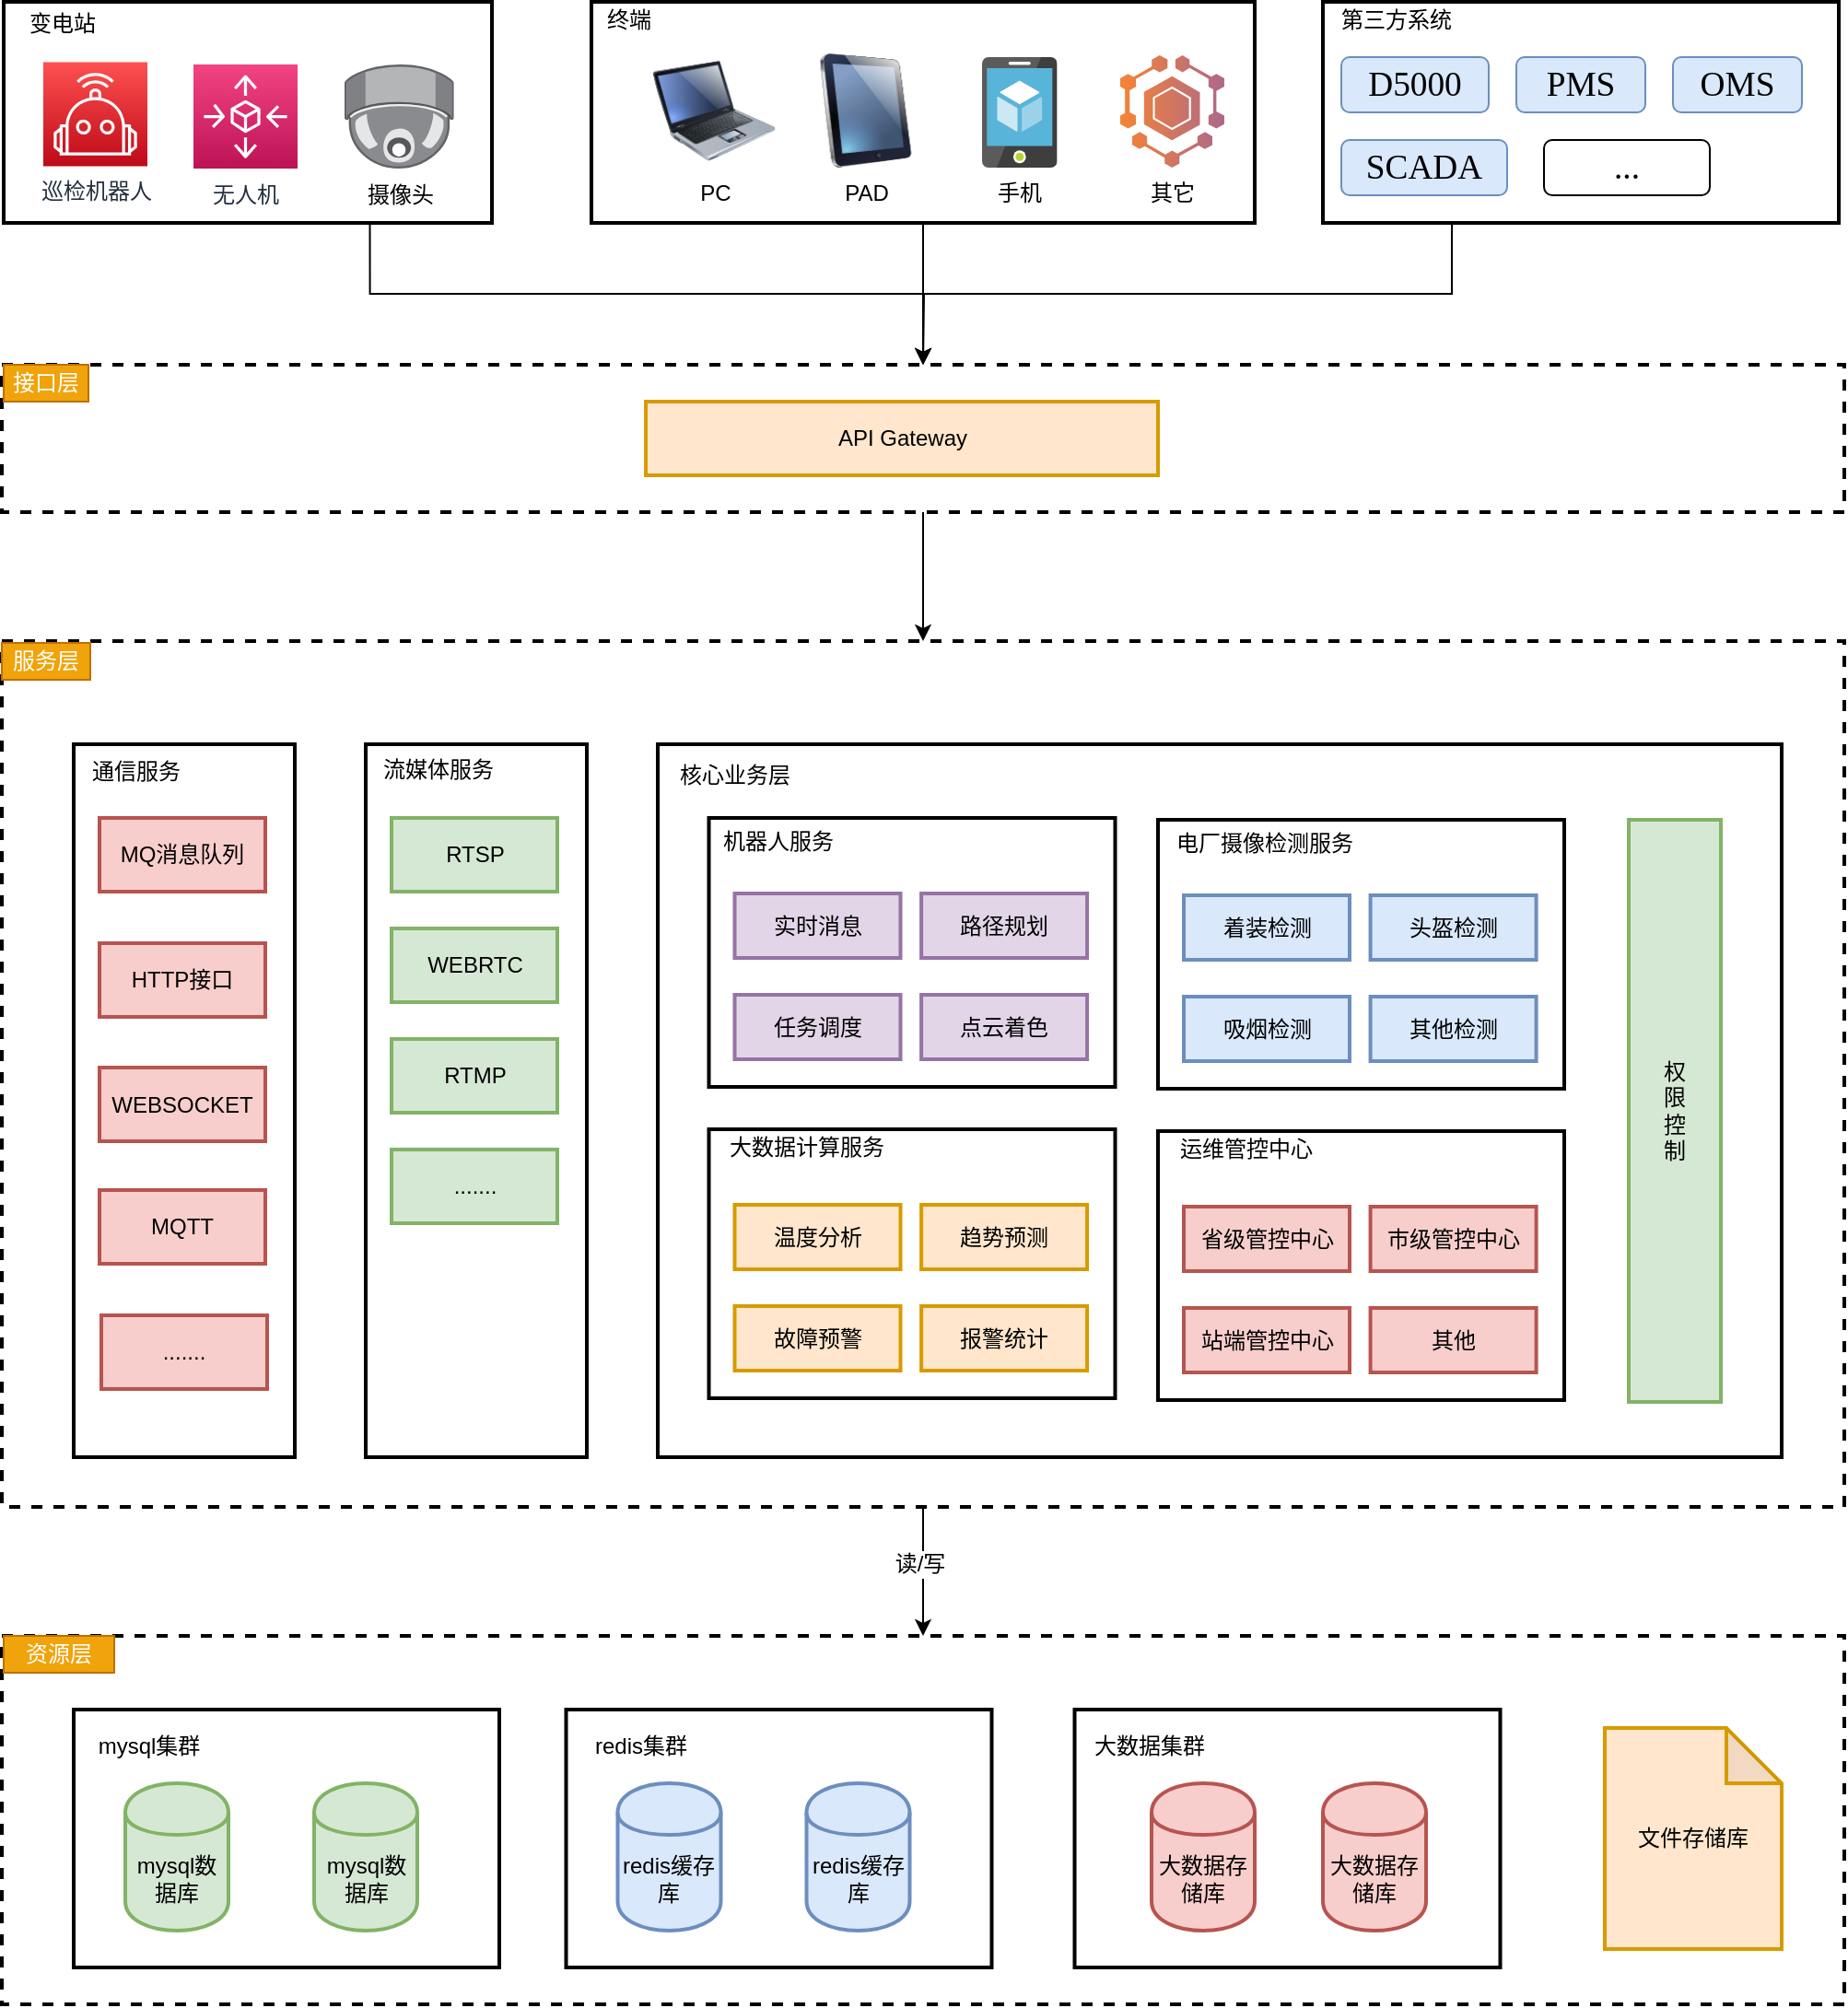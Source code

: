 <mxfile version="12.8.8" type="github">
  <diagram id="68AKn7hBrkc6Hizn51Uo" name="第 1 页">
    <mxGraphModel dx="1331" dy="726" grid="1" gridSize="10" guides="1" tooltips="1" connect="1" arrows="1" fold="1" page="1" pageScale="1" pageWidth="2354" pageHeight="1336" math="0" shadow="0">
      <root>
        <mxCell id="0" />
        <mxCell id="1" parent="0" />
        <mxCell id="wY_InP9v4MQlX6HiAcbp-243" style="edgeStyle=orthogonalEdgeStyle;rounded=0;orthogonalLoop=1;jettySize=auto;html=1;exitX=0.5;exitY=1;exitDx=0;exitDy=0;entryX=0.5;entryY=0;entryDx=0;entryDy=0;" edge="1" parent="1" source="wY_InP9v4MQlX6HiAcbp-240" target="wY_InP9v4MQlX6HiAcbp-54">
          <mxGeometry relative="1" as="geometry" />
        </mxCell>
        <mxCell id="wY_InP9v4MQlX6HiAcbp-244" value="读/写" style="text;html=1;align=center;verticalAlign=middle;resizable=0;points=[];labelBackgroundColor=#ffffff;" vertex="1" connectable="0" parent="wY_InP9v4MQlX6HiAcbp-243">
          <mxGeometry x="-0.121" y="-2" relative="1" as="geometry">
            <mxPoint as="offset" />
          </mxGeometry>
        </mxCell>
        <mxCell id="wY_InP9v4MQlX6HiAcbp-240" value="" style="rounded=0;whiteSpace=wrap;html=1;labelBackgroundColor=none;strokeWidth=2;fillColor=none;dashed=1;" vertex="1" parent="1">
          <mxGeometry x="170" y="430" width="1000" height="470" as="geometry" />
        </mxCell>
        <mxCell id="wY_InP9v4MQlX6HiAcbp-236" value="" style="rounded=0;whiteSpace=wrap;html=1;labelBackgroundColor=none;strokeWidth=2;fillColor=none;" vertex="1" parent="1">
          <mxGeometry x="752.25" y="1010" width="231" height="140" as="geometry" />
        </mxCell>
        <mxCell id="wY_InP9v4MQlX6HiAcbp-54" value="" style="rounded=0;whiteSpace=wrap;html=1;labelBackgroundColor=none;strokeWidth=2;fillColor=none;dashed=1;" vertex="1" parent="1">
          <mxGeometry x="170" y="970" width="1000" height="200" as="geometry" />
        </mxCell>
        <mxCell id="wY_InP9v4MQlX6HiAcbp-229" value="" style="rounded=0;whiteSpace=wrap;html=1;labelBackgroundColor=none;strokeWidth=2;fillColor=none;" vertex="1" parent="1">
          <mxGeometry x="209" y="1010" width="231" height="140" as="geometry" />
        </mxCell>
        <mxCell id="wY_InP9v4MQlX6HiAcbp-217" value="" style="rounded=0;whiteSpace=wrap;html=1;labelBackgroundColor=none;strokeWidth=2;fillColor=none;" vertex="1" parent="1">
          <mxGeometry x="526" y="486" width="610" height="387" as="geometry" />
        </mxCell>
        <mxCell id="wY_InP9v4MQlX6HiAcbp-31" value="" style="rounded=0;whiteSpace=wrap;html=1;labelBackgroundColor=none;strokeWidth=2;fillColor=none;" vertex="1" parent="1">
          <mxGeometry x="553.75" y="526" width="220.5" height="146" as="geometry" />
        </mxCell>
        <mxCell id="wY_InP9v4MQlX6HiAcbp-221" style="edgeStyle=orthogonalEdgeStyle;rounded=0;orthogonalLoop=1;jettySize=auto;html=1;exitX=0.5;exitY=1;exitDx=0;exitDy=0;" edge="1" parent="1" source="wY_InP9v4MQlX6HiAcbp-1">
          <mxGeometry relative="1" as="geometry">
            <mxPoint x="670.0" y="280" as="targetPoint" />
          </mxGeometry>
        </mxCell>
        <mxCell id="wY_InP9v4MQlX6HiAcbp-1" value="" style="rounded=0;whiteSpace=wrap;html=1;strokeWidth=2;" vertex="1" parent="1">
          <mxGeometry x="490" y="83" width="360" height="120" as="geometry" />
        </mxCell>
        <mxCell id="wY_InP9v4MQlX6HiAcbp-222" style="edgeStyle=orthogonalEdgeStyle;rounded=0;orthogonalLoop=1;jettySize=auto;html=1;exitX=0.25;exitY=1;exitDx=0;exitDy=0;" edge="1" parent="1" source="wY_InP9v4MQlX6HiAcbp-2">
          <mxGeometry relative="1" as="geometry">
            <mxPoint x="670.0" y="280" as="targetPoint" />
          </mxGeometry>
        </mxCell>
        <mxCell id="wY_InP9v4MQlX6HiAcbp-2" value="" style="rounded=0;whiteSpace=wrap;html=1;strokeWidth=2;" vertex="1" parent="1">
          <mxGeometry x="887" y="83" width="280" height="120" as="geometry" />
        </mxCell>
        <mxCell id="wY_InP9v4MQlX6HiAcbp-3" value="终端" style="text;html=1;strokeColor=none;fillColor=none;align=center;verticalAlign=middle;whiteSpace=wrap;rounded=0;" vertex="1" parent="1">
          <mxGeometry x="490" y="83" width="41" height="20" as="geometry" />
        </mxCell>
        <mxCell id="wY_InP9v4MQlX6HiAcbp-4" value="第三方系统" style="text;html=1;strokeColor=none;fillColor=none;align=center;verticalAlign=middle;whiteSpace=wrap;rounded=0;" vertex="1" parent="1">
          <mxGeometry x="887" y="83" width="80" height="20" as="geometry" />
        </mxCell>
        <mxCell id="wY_InP9v4MQlX6HiAcbp-5" value="&lt;span lang=&quot;EN-US&quot; style=&quot;white-space: normal ; font-size: 14pt ; font-family: &amp;#34;tim&amp;#34; , serif&quot;&gt;D5000&lt;/span&gt;&lt;span style=&quot;font-size: medium ; white-space: normal&quot;&gt;&lt;/span&gt;" style="rounded=1;whiteSpace=wrap;html=1;fillColor=#dae8fc;strokeColor=#6c8ebf;" vertex="1" parent="1">
          <mxGeometry x="897" y="113" width="80" height="30" as="geometry" />
        </mxCell>
        <mxCell id="wY_InP9v4MQlX6HiAcbp-6" value="&lt;span lang=&quot;EN-US&quot; style=&quot;white-space: normal ; font-size: 14pt ; font-family: &amp;#34;tim&amp;#34; , serif&quot;&gt;PMS&lt;/span&gt;&lt;span style=&quot;font-size: medium ; white-space: normal&quot;&gt;&lt;/span&gt;" style="rounded=1;whiteSpace=wrap;html=1;fillColor=#dae8fc;strokeColor=#6c8ebf;" vertex="1" parent="1">
          <mxGeometry x="992" y="113" width="70" height="30" as="geometry" />
        </mxCell>
        <mxCell id="wY_InP9v4MQlX6HiAcbp-7" value="&lt;span lang=&quot;EN-US&quot; style=&quot;font-size: 14pt ; font-family: &amp;#34;tim&amp;#34; , serif&quot;&gt;OMS&lt;/span&gt;&lt;span style=&quot;font-size: medium&quot;&gt;&lt;/span&gt;" style="rounded=1;whiteSpace=wrap;html=1;fillColor=#dae8fc;strokeColor=#6c8ebf;" vertex="1" parent="1">
          <mxGeometry x="1077" y="113" width="70" height="30" as="geometry" />
        </mxCell>
        <mxCell id="wY_InP9v4MQlX6HiAcbp-8" value="&lt;span lang=&quot;EN-US&quot; style=&quot;font-size: 14pt ; font-family: &amp;#34;tim&amp;#34; , serif&quot;&gt;SCADA&lt;/span&gt;&lt;span style=&quot;font-size: medium&quot;&gt;&lt;/span&gt;" style="rounded=1;whiteSpace=wrap;html=1;fillColor=#dae8fc;strokeColor=#6c8ebf;" vertex="1" parent="1">
          <mxGeometry x="897" y="158" width="90" height="30" as="geometry" />
        </mxCell>
        <mxCell id="wY_InP9v4MQlX6HiAcbp-9" value="&lt;span lang=&quot;EN-US&quot; style=&quot;font-size: 14pt ; font-family: &amp;#34;tim&amp;#34; , serif&quot;&gt;...&lt;/span&gt;&lt;span style=&quot;font-size: medium&quot;&gt;&lt;/span&gt;" style="rounded=1;whiteSpace=wrap;html=1;" vertex="1" parent="1">
          <mxGeometry x="1007" y="158" width="90" height="30" as="geometry" />
        </mxCell>
        <mxCell id="wY_InP9v4MQlX6HiAcbp-13" value="手机" style="aspect=fixed;html=1;points=[];align=center;image;fontSize=12;image=img/lib/mscae/App_Service_Mobile_App.svg;" vertex="1" parent="1">
          <mxGeometry x="702" y="113" width="40.8" height="60" as="geometry" />
        </mxCell>
        <mxCell id="wY_InP9v4MQlX6HiAcbp-15" value="其它" style="outlineConnect=0;dashed=0;verticalLabelPosition=bottom;verticalAlign=top;align=center;html=1;shape=mxgraph.aws3.mobile_hub;fillColor=#AD688A;gradientColor=#F58435;gradientDirection=west;pointerEvents=1" vertex="1" parent="1">
          <mxGeometry x="777" y="112" width="56.48" height="61" as="geometry" />
        </mxCell>
        <mxCell id="wY_InP9v4MQlX6HiAcbp-242" style="edgeStyle=orthogonalEdgeStyle;rounded=0;orthogonalLoop=1;jettySize=auto;html=1;exitX=0.5;exitY=1;exitDx=0;exitDy=0;entryX=0.5;entryY=0;entryDx=0;entryDy=0;" edge="1" parent="1" source="wY_InP9v4MQlX6HiAcbp-16" target="wY_InP9v4MQlX6HiAcbp-240">
          <mxGeometry relative="1" as="geometry" />
        </mxCell>
        <mxCell id="wY_InP9v4MQlX6HiAcbp-16" value="" style="rounded=0;whiteSpace=wrap;html=1;strokeWidth=2;dashed=1;" vertex="1" parent="1">
          <mxGeometry x="170" y="280" width="1000" height="80" as="geometry" />
        </mxCell>
        <mxCell id="wY_InP9v4MQlX6HiAcbp-17" value="API Gateway" style="rounded=0;whiteSpace=wrap;html=1;strokeWidth=2;fillColor=#ffe6cc;strokeColor=#d79b00;" vertex="1" parent="1">
          <mxGeometry x="519.5" y="300" width="278" height="40" as="geometry" />
        </mxCell>
        <mxCell id="wY_InP9v4MQlX6HiAcbp-18" value="接口层" style="text;html=1;strokeColor=#BD7000;fillColor=#f0a30a;align=center;verticalAlign=middle;whiteSpace=wrap;rounded=0;fontColor=#ffffff;" vertex="1" parent="1">
          <mxGeometry x="171" y="280" width="46" height="20" as="geometry" />
        </mxCell>
        <mxCell id="wY_InP9v4MQlX6HiAcbp-21" value="核心业务层" style="text;html=1;strokeColor=none;fillColor=none;align=center;verticalAlign=middle;whiteSpace=wrap;rounded=0;labelBackgroundColor=none;" vertex="1" parent="1">
          <mxGeometry x="528" y="493" width="80" height="20" as="geometry" />
        </mxCell>
        <mxCell id="wY_InP9v4MQlX6HiAcbp-22" value="" style="rounded=0;whiteSpace=wrap;html=1;labelBackgroundColor=none;strokeWidth=2;fillColor=none;" vertex="1" parent="1">
          <mxGeometry x="209" y="486" width="120" height="387" as="geometry" />
        </mxCell>
        <mxCell id="wY_InP9v4MQlX6HiAcbp-23" value="通信服务" style="text;html=1;strokeColor=none;fillColor=none;align=center;verticalAlign=middle;whiteSpace=wrap;rounded=0;labelBackgroundColor=none;" vertex="1" parent="1">
          <mxGeometry x="210" y="491" width="66" height="20" as="geometry" />
        </mxCell>
        <mxCell id="wY_InP9v4MQlX6HiAcbp-25" value="MQ消息队列" style="rounded=0;whiteSpace=wrap;html=1;labelBackgroundColor=none;strokeWidth=2;fillColor=#f8cecc;strokeColor=#b85450;" vertex="1" parent="1">
          <mxGeometry x="223" y="526" width="90" height="40" as="geometry" />
        </mxCell>
        <mxCell id="wY_InP9v4MQlX6HiAcbp-26" value="HTTP接口" style="rounded=0;whiteSpace=wrap;html=1;labelBackgroundColor=none;strokeWidth=2;fillColor=#f8cecc;strokeColor=#b85450;" vertex="1" parent="1">
          <mxGeometry x="223" y="594" width="90" height="40" as="geometry" />
        </mxCell>
        <mxCell id="wY_InP9v4MQlX6HiAcbp-28" value="WEBSOCKET" style="rounded=0;whiteSpace=wrap;html=1;labelBackgroundColor=none;strokeWidth=2;fillColor=#f8cecc;strokeColor=#b85450;" vertex="1" parent="1">
          <mxGeometry x="223" y="661.5" width="90" height="40" as="geometry" />
        </mxCell>
        <mxCell id="wY_InP9v4MQlX6HiAcbp-29" value="MQTT" style="rounded=0;whiteSpace=wrap;html=1;labelBackgroundColor=none;strokeWidth=2;fillColor=#f8cecc;strokeColor=#b85450;" vertex="1" parent="1">
          <mxGeometry x="223" y="728" width="90" height="40" as="geometry" />
        </mxCell>
        <mxCell id="wY_InP9v4MQlX6HiAcbp-30" value="......." style="rounded=0;whiteSpace=wrap;html=1;labelBackgroundColor=none;strokeWidth=2;fillColor=#f8cecc;strokeColor=#b85450;" vertex="1" parent="1">
          <mxGeometry x="224" y="796" width="90" height="40" as="geometry" />
        </mxCell>
        <mxCell id="wY_InP9v4MQlX6HiAcbp-32" value="权&lt;br&gt;限&lt;br&gt;控&lt;br&gt;制" style="rounded=0;whiteSpace=wrap;html=1;labelBackgroundColor=none;strokeWidth=2;fillColor=#d5e8d4;strokeColor=#82b366;" vertex="1" parent="1">
          <mxGeometry x="1053" y="527" width="50" height="316" as="geometry" />
        </mxCell>
        <mxCell id="wY_InP9v4MQlX6HiAcbp-55" value="资源层" style="text;html=1;strokeColor=#BD7000;fillColor=#f0a30a;align=center;verticalAlign=middle;whiteSpace=wrap;rounded=0;labelBackgroundColor=none;fontColor=#ffffff;" vertex="1" parent="1">
          <mxGeometry x="171" y="970" width="60" height="20" as="geometry" />
        </mxCell>
        <mxCell id="wY_InP9v4MQlX6HiAcbp-58" value="mysql数据库" style="shape=cylinder;whiteSpace=wrap;html=1;boundedLbl=1;backgroundOutline=1;labelBackgroundColor=none;strokeWidth=2;fillColor=#d5e8d4;strokeColor=#82b366;" vertex="1" parent="1">
          <mxGeometry x="237" y="1050" width="56" height="80" as="geometry" />
        </mxCell>
        <mxCell id="wY_InP9v4MQlX6HiAcbp-63" value="文件存储库" style="shape=note;whiteSpace=wrap;html=1;backgroundOutline=1;darkOpacity=0.05;labelBackgroundColor=none;strokeWidth=2;fillColor=#ffe6cc;strokeColor=#d79b00;" vertex="1" parent="1">
          <mxGeometry x="1040" y="1020" width="96" height="120" as="geometry" />
        </mxCell>
        <mxCell id="wY_InP9v4MQlX6HiAcbp-69" value="大数据存储库" style="shape=cylinder;whiteSpace=wrap;html=1;boundedLbl=1;backgroundOutline=1;labelBackgroundColor=none;strokeWidth=2;fillColor=#f8cecc;strokeColor=#b85450;" vertex="1" parent="1">
          <mxGeometry x="794" y="1050" width="56" height="80" as="geometry" />
        </mxCell>
        <mxCell id="wY_InP9v4MQlX6HiAcbp-103" value="机器人服务" style="text;html=1;strokeColor=none;fillColor=none;align=center;verticalAlign=middle;whiteSpace=wrap;rounded=0;labelBackgroundColor=none;" vertex="1" parent="1">
          <mxGeometry x="559.25" y="529" width="65" height="20" as="geometry" />
        </mxCell>
        <mxCell id="wY_InP9v4MQlX6HiAcbp-106" value="路径规划" style="rounded=0;whiteSpace=wrap;html=1;labelBackgroundColor=none;strokeWidth=2;fillColor=#e1d5e7;strokeColor=#9673a6;" vertex="1" parent="1">
          <mxGeometry x="669.05" y="567" width="90" height="35" as="geometry" />
        </mxCell>
        <mxCell id="wY_InP9v4MQlX6HiAcbp-107" value="实时消息" style="rounded=0;whiteSpace=wrap;html=1;labelBackgroundColor=none;strokeWidth=2;fillColor=#e1d5e7;strokeColor=#9673a6;" vertex="1" parent="1">
          <mxGeometry x="567.75" y="567" width="90" height="35" as="geometry" />
        </mxCell>
        <mxCell id="wY_InP9v4MQlX6HiAcbp-108" value="任务调度" style="rounded=0;whiteSpace=wrap;html=1;labelBackgroundColor=none;strokeWidth=2;fillColor=#e1d5e7;strokeColor=#9673a6;" vertex="1" parent="1">
          <mxGeometry x="567.75" y="622" width="90" height="35" as="geometry" />
        </mxCell>
        <mxCell id="wY_InP9v4MQlX6HiAcbp-109" value="点云着色" style="rounded=0;whiteSpace=wrap;html=1;labelBackgroundColor=none;strokeWidth=2;fillColor=#e1d5e7;strokeColor=#9673a6;" vertex="1" parent="1">
          <mxGeometry x="669.05" y="622" width="90" height="35" as="geometry" />
        </mxCell>
        <mxCell id="wY_InP9v4MQlX6HiAcbp-150" value="PAD" style="image;html=1;labelBackgroundColor=#ffffff;image=img/lib/clip_art/computers/iPad_128x128.png;strokeWidth=2;fillColor=none;" vertex="1" parent="1">
          <mxGeometry x="608" y="111" width="62" height="62" as="geometry" />
        </mxCell>
        <mxCell id="wY_InP9v4MQlX6HiAcbp-160" value="PC" style="image;html=1;labelBackgroundColor=#ffffff;image=img/lib/clip_art/computers/Laptop_128x128.png;strokeWidth=2;fillColor=none;" vertex="1" parent="1">
          <mxGeometry x="523.5" y="111" width="66.5" height="62" as="geometry" />
        </mxCell>
        <mxCell id="wY_InP9v4MQlX6HiAcbp-220" style="edgeStyle=orthogonalEdgeStyle;rounded=0;orthogonalLoop=1;jettySize=auto;html=1;exitX=0.75;exitY=1;exitDx=0;exitDy=0;" edge="1" parent="1" source="wY_InP9v4MQlX6HiAcbp-163" target="wY_InP9v4MQlX6HiAcbp-16">
          <mxGeometry relative="1" as="geometry" />
        </mxCell>
        <mxCell id="wY_InP9v4MQlX6HiAcbp-163" value="" style="rounded=0;whiteSpace=wrap;html=1;labelBackgroundColor=none;strokeWidth=2;fillColor=none;" vertex="1" parent="1">
          <mxGeometry x="171" y="83" width="265" height="120" as="geometry" />
        </mxCell>
        <mxCell id="wY_InP9v4MQlX6HiAcbp-164" value="巡检机器人" style="outlineConnect=0;fontColor=#232F3E;gradientColor=#FE5151;gradientDirection=north;fillColor=#BE0917;strokeColor=#ffffff;dashed=0;verticalLabelPosition=bottom;verticalAlign=top;align=center;html=1;fontSize=12;fontStyle=0;aspect=fixed;shape=mxgraph.aws4.resourceIcon;resIcon=mxgraph.aws4.robotics;labelBackgroundColor=none;" vertex="1" parent="1">
          <mxGeometry x="192.5" y="115.75" width="56.5" height="56.5" as="geometry" />
        </mxCell>
        <mxCell id="wY_InP9v4MQlX6HiAcbp-166" value="变电站" style="text;html=1;strokeColor=none;fillColor=none;align=center;verticalAlign=middle;whiteSpace=wrap;rounded=0;labelBackgroundColor=none;" vertex="1" parent="1">
          <mxGeometry x="174.5" y="85" width="55.5" height="20" as="geometry" />
        </mxCell>
        <mxCell id="wY_InP9v4MQlX6HiAcbp-174" value="" style="rounded=0;whiteSpace=wrap;html=1;labelBackgroundColor=none;strokeWidth=2;fillColor=none;" vertex="1" parent="1">
          <mxGeometry x="367.5" y="486" width="120" height="387" as="geometry" />
        </mxCell>
        <mxCell id="wY_InP9v4MQlX6HiAcbp-175" value="流媒体服务" style="text;html=1;strokeColor=none;fillColor=none;align=center;verticalAlign=middle;whiteSpace=wrap;rounded=0;labelBackgroundColor=none;" vertex="1" parent="1">
          <mxGeometry x="373.5" y="490" width="66" height="20" as="geometry" />
        </mxCell>
        <mxCell id="wY_InP9v4MQlX6HiAcbp-176" value="RTSP" style="rounded=0;whiteSpace=wrap;html=1;labelBackgroundColor=none;strokeWidth=2;fillColor=#d5e8d4;strokeColor=#82b366;" vertex="1" parent="1">
          <mxGeometry x="381.5" y="526" width="90" height="40" as="geometry" />
        </mxCell>
        <mxCell id="wY_InP9v4MQlX6HiAcbp-177" value="WEBRTC" style="rounded=0;whiteSpace=wrap;html=1;labelBackgroundColor=none;strokeWidth=2;fillColor=#d5e8d4;strokeColor=#82b366;" vertex="1" parent="1">
          <mxGeometry x="381.5" y="586" width="90" height="40" as="geometry" />
        </mxCell>
        <mxCell id="wY_InP9v4MQlX6HiAcbp-178" value="RTMP" style="rounded=0;whiteSpace=wrap;html=1;labelBackgroundColor=none;strokeWidth=2;fillColor=#d5e8d4;strokeColor=#82b366;" vertex="1" parent="1">
          <mxGeometry x="381.5" y="646" width="90" height="40" as="geometry" />
        </mxCell>
        <mxCell id="wY_InP9v4MQlX6HiAcbp-180" value="......." style="rounded=0;whiteSpace=wrap;html=1;labelBackgroundColor=none;strokeWidth=2;fillColor=#d5e8d4;strokeColor=#82b366;" vertex="1" parent="1">
          <mxGeometry x="381.5" y="706" width="90" height="40" as="geometry" />
        </mxCell>
        <mxCell id="wY_InP9v4MQlX6HiAcbp-199" value="" style="rounded=0;whiteSpace=wrap;html=1;labelBackgroundColor=none;strokeWidth=2;fillColor=none;" vertex="1" parent="1">
          <mxGeometry x="553.75" y="695" width="220.5" height="146" as="geometry" />
        </mxCell>
        <mxCell id="wY_InP9v4MQlX6HiAcbp-200" value="大数据计算服务" style="text;html=1;strokeColor=none;fillColor=none;align=center;verticalAlign=middle;whiteSpace=wrap;rounded=0;labelBackgroundColor=none;" vertex="1" parent="1">
          <mxGeometry x="559.25" y="695" width="96.25" height="20" as="geometry" />
        </mxCell>
        <mxCell id="wY_InP9v4MQlX6HiAcbp-201" value="趋势预测" style="rounded=0;whiteSpace=wrap;html=1;labelBackgroundColor=none;strokeWidth=2;fillColor=#ffe6cc;strokeColor=#d79b00;" vertex="1" parent="1">
          <mxGeometry x="669.05" y="736" width="90" height="35" as="geometry" />
        </mxCell>
        <mxCell id="wY_InP9v4MQlX6HiAcbp-202" value="温度分析" style="rounded=0;whiteSpace=wrap;html=1;labelBackgroundColor=none;strokeWidth=2;fillColor=#ffe6cc;strokeColor=#d79b00;" vertex="1" parent="1">
          <mxGeometry x="567.75" y="736" width="90" height="35" as="geometry" />
        </mxCell>
        <mxCell id="wY_InP9v4MQlX6HiAcbp-203" value="故障预警" style="rounded=0;whiteSpace=wrap;html=1;labelBackgroundColor=none;strokeWidth=2;fillColor=#ffe6cc;strokeColor=#d79b00;" vertex="1" parent="1">
          <mxGeometry x="567.75" y="791" width="90" height="35" as="geometry" />
        </mxCell>
        <mxCell id="wY_InP9v4MQlX6HiAcbp-204" value="报警统计" style="rounded=0;whiteSpace=wrap;html=1;labelBackgroundColor=none;strokeWidth=2;fillColor=#ffe6cc;strokeColor=#d79b00;" vertex="1" parent="1">
          <mxGeometry x="669.05" y="791" width="90" height="35" as="geometry" />
        </mxCell>
        <mxCell id="wY_InP9v4MQlX6HiAcbp-205" value="" style="rounded=0;whiteSpace=wrap;html=1;labelBackgroundColor=none;strokeWidth=2;fillColor=none;" vertex="1" parent="1">
          <mxGeometry x="797.5" y="527" width="220.5" height="146" as="geometry" />
        </mxCell>
        <mxCell id="wY_InP9v4MQlX6HiAcbp-206" value="电厂摄像检测服务" style="text;html=1;strokeColor=none;fillColor=none;align=center;verticalAlign=middle;whiteSpace=wrap;rounded=0;labelBackgroundColor=none;" vertex="1" parent="1">
          <mxGeometry x="803" y="530" width="104.5" height="20" as="geometry" />
        </mxCell>
        <mxCell id="wY_InP9v4MQlX6HiAcbp-207" value="头盔检测" style="rounded=0;whiteSpace=wrap;html=1;labelBackgroundColor=none;strokeWidth=2;fillColor=#dae8fc;strokeColor=#6c8ebf;" vertex="1" parent="1">
          <mxGeometry x="912.8" y="568" width="90" height="35" as="geometry" />
        </mxCell>
        <mxCell id="wY_InP9v4MQlX6HiAcbp-208" value="着装检测" style="rounded=0;whiteSpace=wrap;html=1;labelBackgroundColor=none;strokeWidth=2;fillColor=#dae8fc;strokeColor=#6c8ebf;" vertex="1" parent="1">
          <mxGeometry x="811.5" y="568" width="90" height="35" as="geometry" />
        </mxCell>
        <mxCell id="wY_InP9v4MQlX6HiAcbp-209" value="吸烟检测" style="rounded=0;whiteSpace=wrap;html=1;labelBackgroundColor=none;strokeWidth=2;fillColor=#dae8fc;strokeColor=#6c8ebf;" vertex="1" parent="1">
          <mxGeometry x="811.5" y="623" width="90" height="35" as="geometry" />
        </mxCell>
        <mxCell id="wY_InP9v4MQlX6HiAcbp-210" value="其他检测" style="rounded=0;whiteSpace=wrap;html=1;labelBackgroundColor=none;strokeWidth=2;fillColor=#dae8fc;strokeColor=#6c8ebf;" vertex="1" parent="1">
          <mxGeometry x="912.8" y="623" width="90" height="35" as="geometry" />
        </mxCell>
        <mxCell id="wY_InP9v4MQlX6HiAcbp-211" value="" style="rounded=0;whiteSpace=wrap;html=1;labelBackgroundColor=none;strokeWidth=2;fillColor=none;" vertex="1" parent="1">
          <mxGeometry x="797.5" y="696" width="220.5" height="146" as="geometry" />
        </mxCell>
        <mxCell id="wY_InP9v4MQlX6HiAcbp-212" value="运维管控中心" style="text;html=1;strokeColor=none;fillColor=none;align=center;verticalAlign=middle;whiteSpace=wrap;rounded=0;labelBackgroundColor=none;" vertex="1" parent="1">
          <mxGeometry x="803" y="696" width="84.5" height="20" as="geometry" />
        </mxCell>
        <mxCell id="wY_InP9v4MQlX6HiAcbp-213" value="市级管控中心" style="rounded=0;whiteSpace=wrap;html=1;labelBackgroundColor=none;strokeWidth=2;fillColor=#f8cecc;strokeColor=#b85450;" vertex="1" parent="1">
          <mxGeometry x="912.8" y="737" width="90" height="35" as="geometry" />
        </mxCell>
        <mxCell id="wY_InP9v4MQlX6HiAcbp-214" value="省级管控中心" style="rounded=0;whiteSpace=wrap;html=1;labelBackgroundColor=none;strokeWidth=2;fillColor=#f8cecc;strokeColor=#b85450;" vertex="1" parent="1">
          <mxGeometry x="811.5" y="737" width="90" height="35" as="geometry" />
        </mxCell>
        <mxCell id="wY_InP9v4MQlX6HiAcbp-215" value="站端管控中心" style="rounded=0;whiteSpace=wrap;html=1;labelBackgroundColor=none;strokeWidth=2;fillColor=#f8cecc;strokeColor=#b85450;" vertex="1" parent="1">
          <mxGeometry x="811.5" y="792" width="90" height="35" as="geometry" />
        </mxCell>
        <mxCell id="wY_InP9v4MQlX6HiAcbp-216" value="其他" style="rounded=0;whiteSpace=wrap;html=1;labelBackgroundColor=none;strokeWidth=2;fillColor=#f8cecc;strokeColor=#b85450;" vertex="1" parent="1">
          <mxGeometry x="912.8" y="792" width="90" height="35" as="geometry" />
        </mxCell>
        <mxCell id="wY_InP9v4MQlX6HiAcbp-218" value="无人机" style="outlineConnect=0;fontColor=#232F3E;gradientColor=#F34482;gradientDirection=north;fillColor=#BC1356;strokeColor=#ffffff;dashed=0;verticalLabelPosition=bottom;verticalAlign=top;align=center;html=1;fontSize=12;fontStyle=0;aspect=fixed;shape=mxgraph.aws4.resourceIcon;resIcon=mxgraph.aws4.autoscaling;labelBackgroundColor=none;" vertex="1" parent="1">
          <mxGeometry x="274" y="117" width="56.5" height="56.5" as="geometry" />
        </mxCell>
        <mxCell id="wY_InP9v4MQlX6HiAcbp-219" value="摄像头" style="points=[];aspect=fixed;html=1;align=center;shadow=0;dashed=0;image;image=img/lib/allied_telesis/security/Surveillance_Camera_Ceiling.svg;labelBackgroundColor=none;strokeWidth=2;fillColor=none;" vertex="1" parent="1">
          <mxGeometry x="356" y="117" width="59.37" height="56.5" as="geometry" />
        </mxCell>
        <mxCell id="wY_InP9v4MQlX6HiAcbp-230" value="mysql集群" style="text;html=1;strokeColor=none;fillColor=none;align=center;verticalAlign=middle;whiteSpace=wrap;rounded=0;labelBackgroundColor=none;" vertex="1" parent="1">
          <mxGeometry x="210" y="1020" width="80" height="20" as="geometry" />
        </mxCell>
        <mxCell id="wY_InP9v4MQlX6HiAcbp-231" value="mysql数据库" style="shape=cylinder;whiteSpace=wrap;html=1;boundedLbl=1;backgroundOutline=1;labelBackgroundColor=none;strokeWidth=2;fillColor=#d5e8d4;strokeColor=#82b366;" vertex="1" parent="1">
          <mxGeometry x="339.5" y="1050" width="56" height="80" as="geometry" />
        </mxCell>
        <mxCell id="wY_InP9v4MQlX6HiAcbp-232" value="" style="rounded=0;whiteSpace=wrap;html=1;labelBackgroundColor=none;strokeWidth=2;fillColor=none;" vertex="1" parent="1">
          <mxGeometry x="476.25" y="1010" width="231" height="140" as="geometry" />
        </mxCell>
        <mxCell id="wY_InP9v4MQlX6HiAcbp-233" value="redis缓存库" style="shape=cylinder;whiteSpace=wrap;html=1;boundedLbl=1;backgroundOutline=1;labelBackgroundColor=none;strokeWidth=2;fillColor=#dae8fc;strokeColor=#6c8ebf;" vertex="1" parent="1">
          <mxGeometry x="504.25" y="1050" width="56" height="80" as="geometry" />
        </mxCell>
        <mxCell id="wY_InP9v4MQlX6HiAcbp-234" value="redis集群" style="text;html=1;strokeColor=none;fillColor=none;align=center;verticalAlign=middle;whiteSpace=wrap;rounded=0;labelBackgroundColor=none;" vertex="1" parent="1">
          <mxGeometry x="477.25" y="1020" width="80" height="20" as="geometry" />
        </mxCell>
        <mxCell id="wY_InP9v4MQlX6HiAcbp-235" value="redis缓存库" style="shape=cylinder;whiteSpace=wrap;html=1;boundedLbl=1;backgroundOutline=1;labelBackgroundColor=none;strokeWidth=2;fillColor=#dae8fc;strokeColor=#6c8ebf;" vertex="1" parent="1">
          <mxGeometry x="606.75" y="1050" width="56" height="80" as="geometry" />
        </mxCell>
        <mxCell id="wY_InP9v4MQlX6HiAcbp-237" value="大数据集群" style="text;html=1;strokeColor=none;fillColor=none;align=center;verticalAlign=middle;whiteSpace=wrap;rounded=0;labelBackgroundColor=none;" vertex="1" parent="1">
          <mxGeometry x="753.25" y="1020" width="80" height="20" as="geometry" />
        </mxCell>
        <mxCell id="wY_InP9v4MQlX6HiAcbp-238" value="大数据存储库" style="shape=cylinder;whiteSpace=wrap;html=1;boundedLbl=1;backgroundOutline=1;labelBackgroundColor=none;strokeWidth=2;fillColor=#f8cecc;strokeColor=#b85450;" vertex="1" parent="1">
          <mxGeometry x="887" y="1050" width="56" height="80" as="geometry" />
        </mxCell>
        <mxCell id="wY_InP9v4MQlX6HiAcbp-241" value="服务层" style="text;html=1;strokeColor=#BD7000;fillColor=#f0a30a;align=center;verticalAlign=middle;whiteSpace=wrap;rounded=0;labelBackgroundColor=none;fontColor=#ffffff;" vertex="1" parent="1">
          <mxGeometry x="170" y="431" width="48" height="20" as="geometry" />
        </mxCell>
      </root>
    </mxGraphModel>
  </diagram>
</mxfile>
